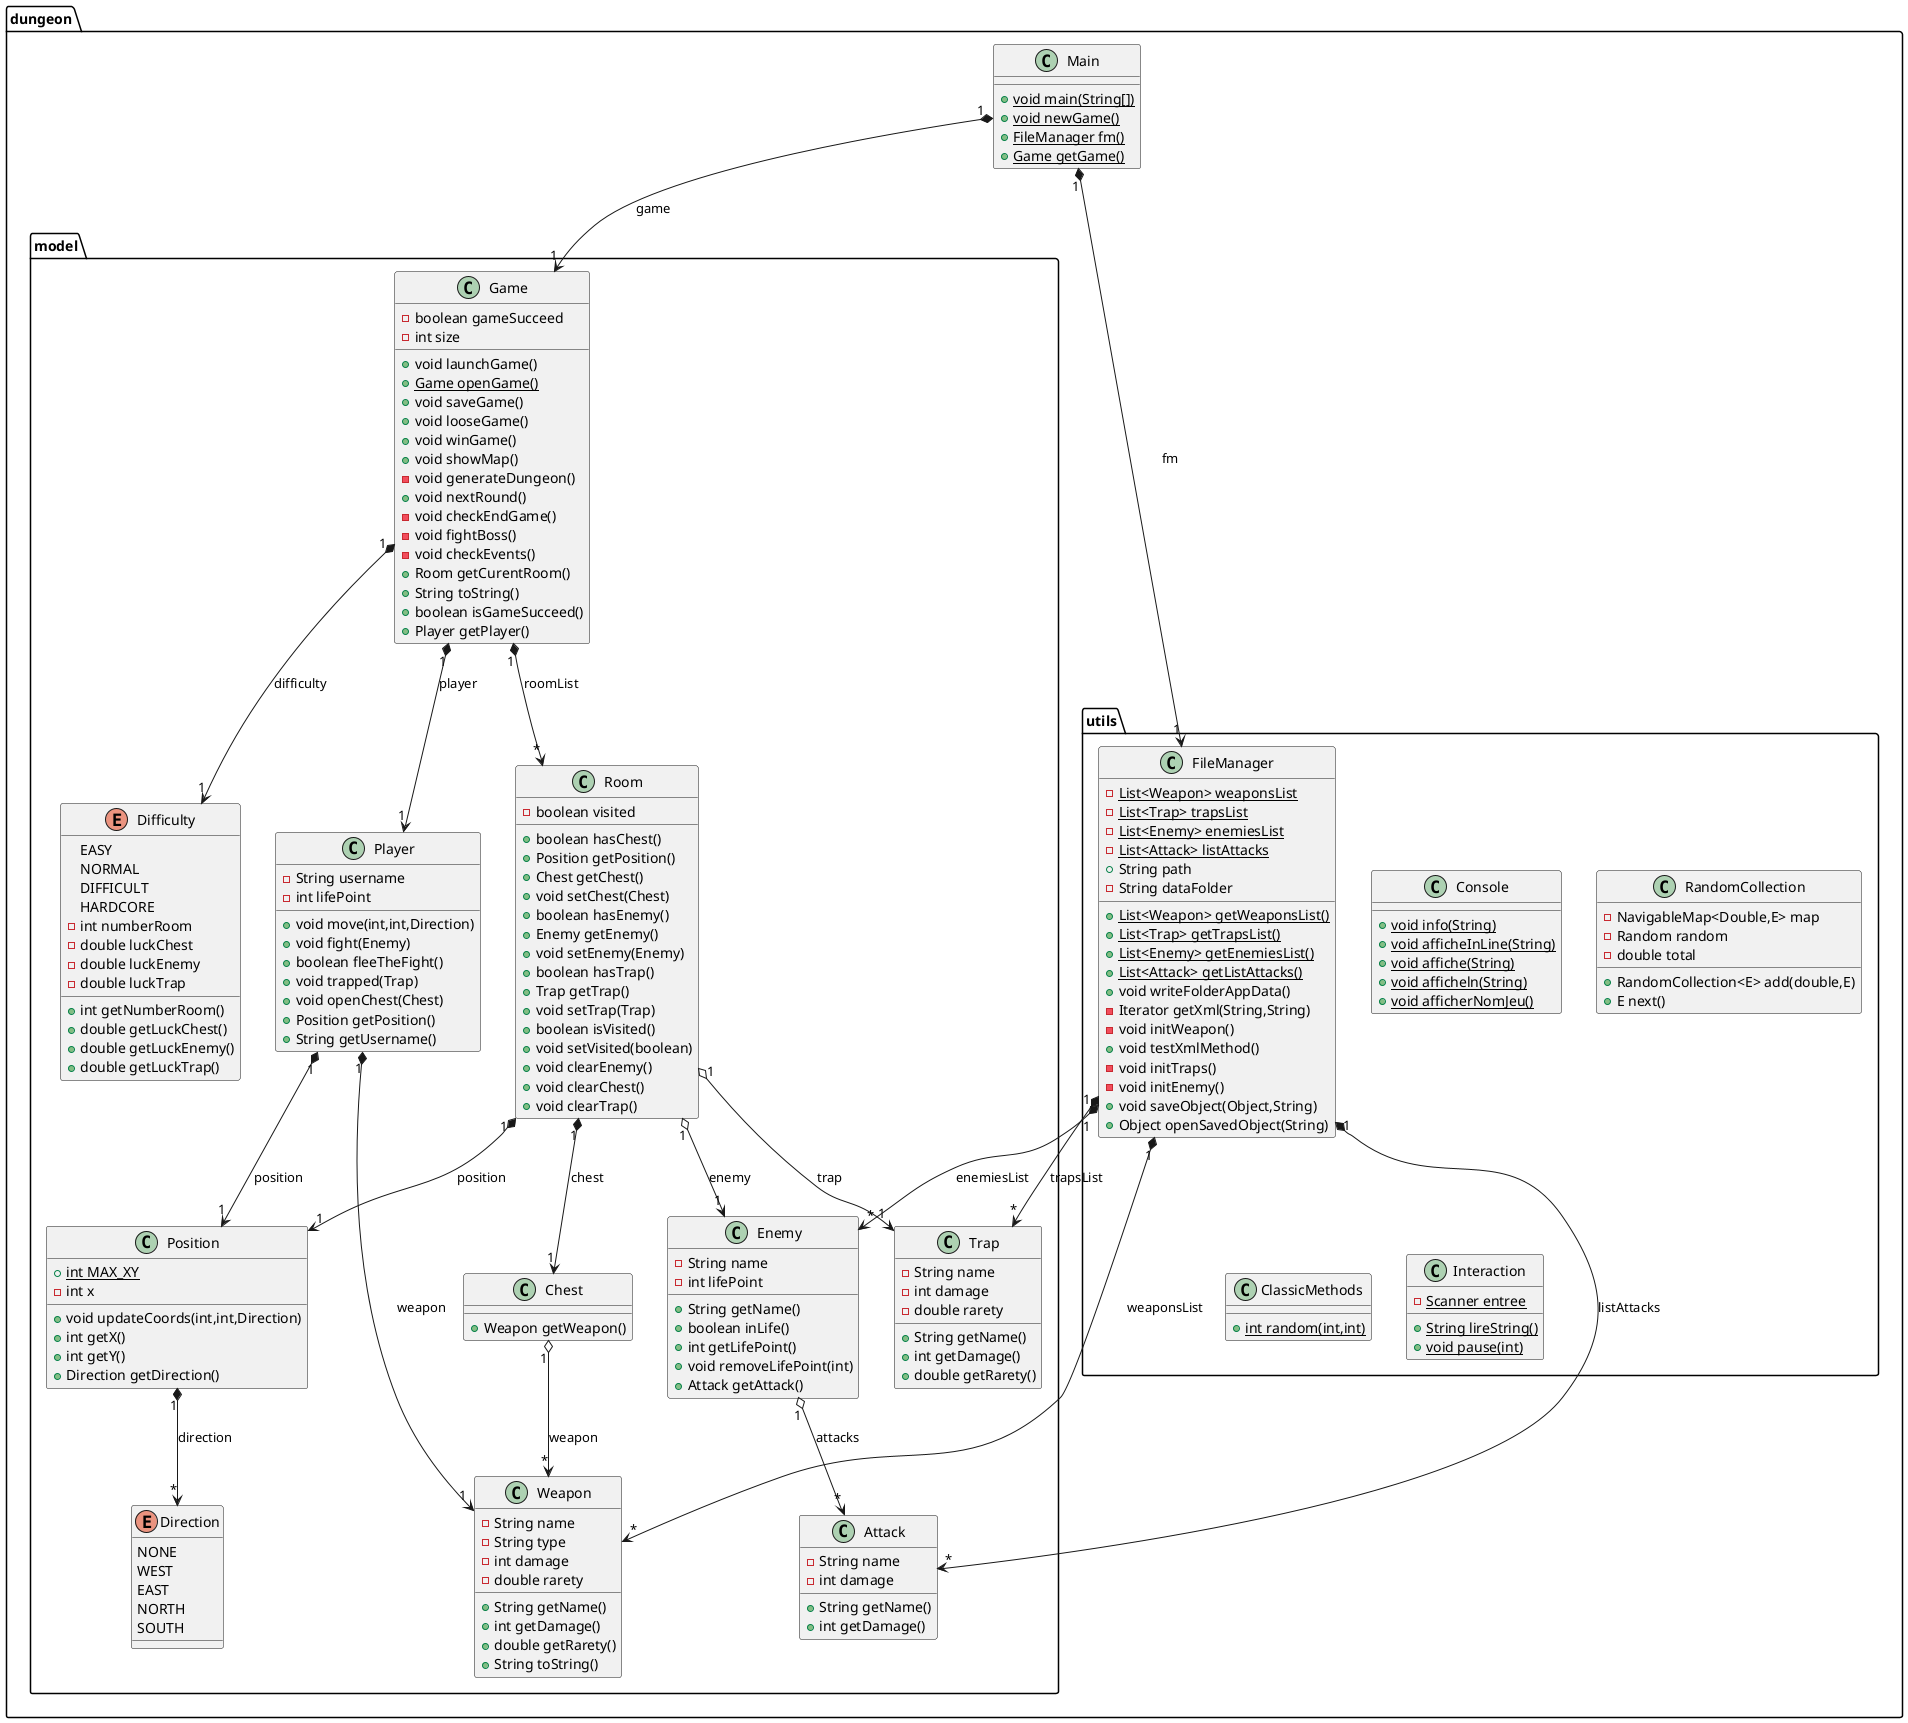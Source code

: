 @startuml
class dungeon.model.Attack {
- String name
- int damage
+ String getName()
+ int getDamage()
}
class dungeon.model.Trap {
- String name
- int damage
- double rarety
+ String getName()
+ int getDamage()
+ double getRarety()
}
class dungeon.model.Game {
- boolean gameSucceed
- int size
+ void launchGame()
+ {static} Game openGame()
+ void saveGame()
+ void looseGame()
+ void winGame()
+ void showMap()
- void generateDungeon()
+ void nextRound()
- void checkEndGame()
- void fightBoss()
- void checkEvents()
+ Room getCurentRoom()
+ String toString()
+ boolean isGameSucceed()
+ Player getPlayer()
}
class dungeon.model.Room {
- boolean visited
+ boolean hasChest()
+ Position getPosition()
+ Chest getChest()
+ void setChest(Chest)
+ boolean hasEnemy()
+ Enemy getEnemy()
+ void setEnemy(Enemy)
+ boolean hasTrap()
+ Trap getTrap()
+ void setTrap(Trap)
+ boolean isVisited()
+ void setVisited(boolean)
+ void clearEnemy()
+ void clearChest()
+ void clearTrap()
}
class dungeon.utils.Console {
+ {static} void info(String)
+ {static} void afficheInLine(String)
+ {static} void affiche(String)
+ {static} void afficheln(String)
+ {static} void afficherNomJeu()
}
class dungeon.model.Player {
- String username
- int lifePoint
+ void move(int,int,Direction)
+ void fight(Enemy)
+ boolean fleeTheFight()
+ void trapped(Trap)
+ void openChest(Chest)
+ Position getPosition()
+ String getUsername()
}
class dungeon.utils.RandomCollection {
- NavigableMap<Double,E> map
- Random random
- double total
+ RandomCollection<E> add(double,E)
+ E next()
}
class dungeon.model.Weapon {
- String name
- String type
- int damage
- double rarety
+ String getName()
+ int getDamage()
+ double getRarety()
+ String toString()
}
class dungeon.Main {
+ {static} void main(String[])
+ {static} void newGame()
+ {static} FileManager fm()
+ {static} Game getGame()
}
class dungeon.utils.ClassicMethods {
+ {static} int random(int,int)
}
class dungeon.model.Enemy {
- String name
- int lifePoint
+ String getName()
+ boolean inLife()
+ int getLifePoint()
+ void removeLifePoint(int)
+ Attack getAttack()
}
class dungeon.model.Position {
+ {static} int MAX_XY
- int x
+ void updateCoords(int,int,Direction)
+ int getX()
+ int getY()
+ Direction getDirection()
}
class dungeon.utils.FileManager {
- {static} List<Weapon> weaponsList
- {static} List<Trap> trapsList
- {static} List<Enemy> enemiesList
- {static} List<Attack> listAttacks
+ String path
- String dataFolder
+ {static} List<Weapon> getWeaponsList()
+ {static} List<Trap> getTrapsList()
+ {static} List<Enemy> getEnemiesList()
+ {static} List<Attack> getListAttacks()
+ void writeFolderAppData()
- Iterator getXml(String,String)
- void initWeapon()
+ void testXmlMethod()
- void initTraps()
- void initEnemy()
+ void saveObject(Object,String)
+ Object openSavedObject(String)
}
class dungeon.utils.Interaction {
- {static} Scanner entree
+ {static} String lireString()
+ {static} void pause(int)
}
class dungeon.model.Chest {
+ Weapon getWeapon()
}
enum dungeon.model.Difficulty {
EASY
NORMAL
DIFFICULT
HARDCORE
- int numberRoom
- double luckChest
- double luckEnemy
- double luckTrap

+ int getNumberRoom()
+ double getLuckChest()
+ double getLuckEnemy()
+ double getLuckTrap()
}
enum dungeon.model.Direction {
NONE
WEST
EAST
NORTH
SOUTH
}


dungeon.model.Game "1" *--> "1" dungeon.model.Player : player
dungeon.model.Game "1" *--> "1" dungeon.model.Difficulty : difficulty
dungeon.model.Game "1" *--> "*" dungeon.model.Room : roomList

dungeon.model.Room "1" *--> "1" dungeon.model.Position : position
dungeon.model.Room "1" *--> "1" dungeon.model.Chest : chest
dungeon.model.Room "1" o--> "1" dungeon.model.Enemy : enemy
dungeon.model.Room "1" o--> "1" dungeon.model.Trap : trap

dungeon.model.Player "1" *--> "1" dungeon.model.Position : position
dungeon.model.Player "1" *--> "1" dungeon.model.Weapon : weapon

dungeon.Main "1" *--> "1" dungeon.model.Game : game
dungeon.Main "1" *--> "1" dungeon.utils.FileManager : fm

dungeon.model.Enemy "1" o--> "*" dungeon.model.Attack: attacks

dungeon.model.Position "1" *--> "*" dungeon.model.Direction : direction

dungeon.model.Chest "1" o--> "*" dungeon.model.Weapon : weapon

dungeon.utils.FileManager "1" *--> "*" dungeon.model.Weapon : weaponsList
dungeon.utils.FileManager "1" *--> "*" dungeon.model.Attack : listAttacks
dungeon.utils.FileManager "1" *--> "*" dungeon.model.Enemy : enemiesList
dungeon.utils.FileManager "1" *--> "*" dungeon.model.Trap : trapsList


@enduml